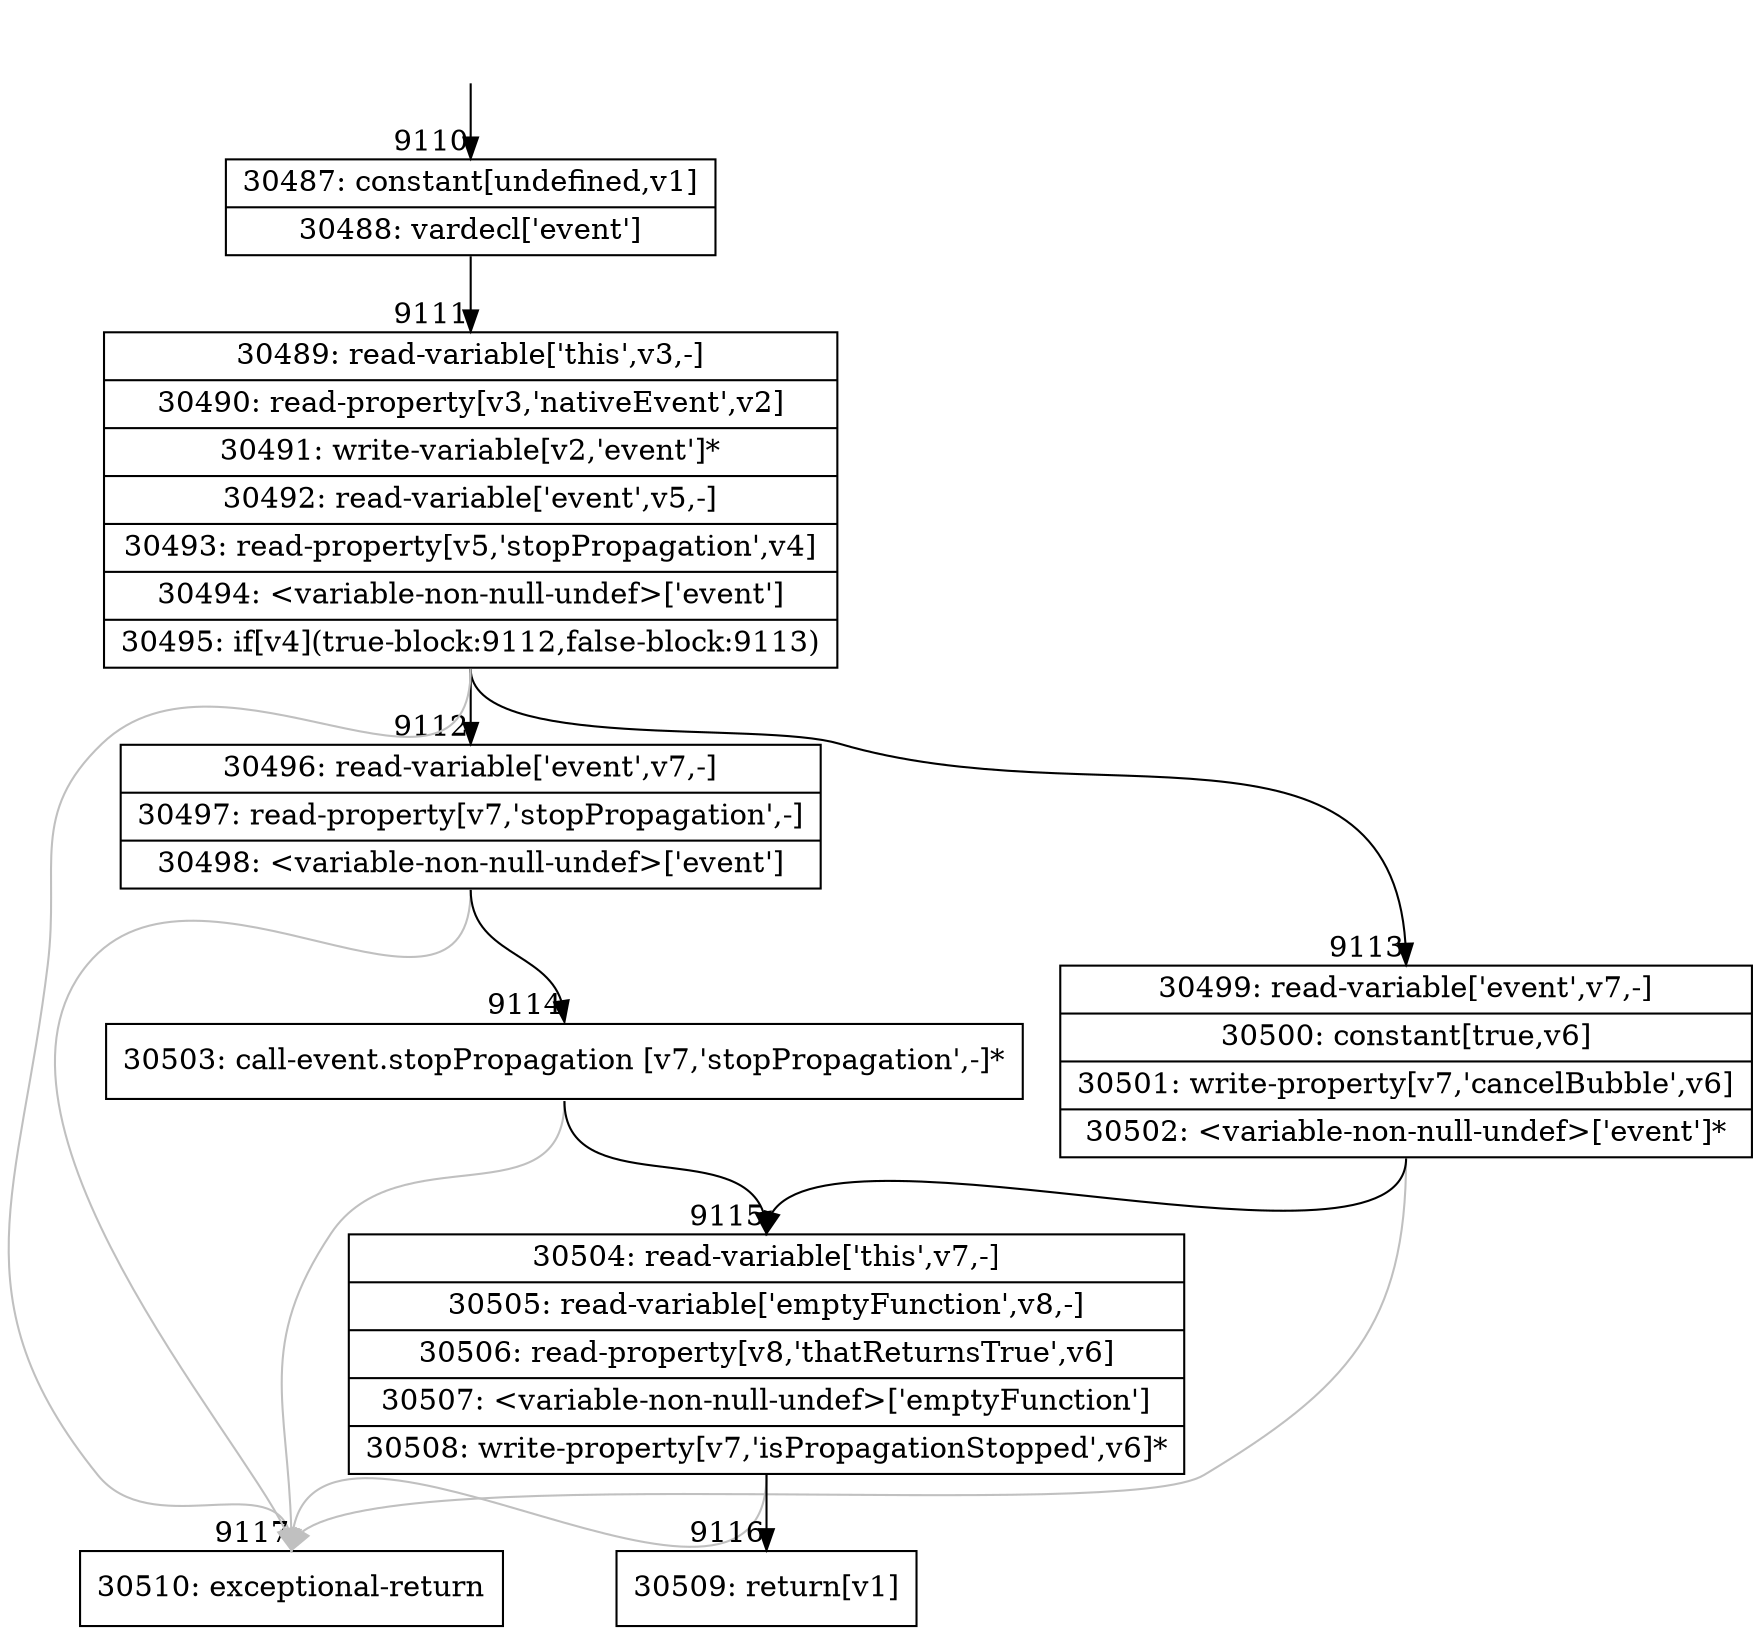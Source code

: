 digraph {
rankdir="TD"
BB_entry658[shape=none,label=""];
BB_entry658 -> BB9110 [tailport=s, headport=n, headlabel="    9110"]
BB9110 [shape=record label="{30487: constant[undefined,v1]|30488: vardecl['event']}" ] 
BB9110 -> BB9111 [tailport=s, headport=n, headlabel="      9111"]
BB9111 [shape=record label="{30489: read-variable['this',v3,-]|30490: read-property[v3,'nativeEvent',v2]|30491: write-variable[v2,'event']*|30492: read-variable['event',v5,-]|30493: read-property[v5,'stopPropagation',v4]|30494: \<variable-non-null-undef\>['event']|30495: if[v4](true-block:9112,false-block:9113)}" ] 
BB9111 -> BB9112 [tailport=s, headport=n, headlabel="      9112"]
BB9111 -> BB9113 [tailport=s, headport=n, headlabel="      9113"]
BB9111 -> BB9117 [tailport=s, headport=n, color=gray, headlabel="      9117"]
BB9112 [shape=record label="{30496: read-variable['event',v7,-]|30497: read-property[v7,'stopPropagation',-]|30498: \<variable-non-null-undef\>['event']}" ] 
BB9112 -> BB9114 [tailport=s, headport=n, headlabel="      9114"]
BB9112 -> BB9117 [tailport=s, headport=n, color=gray]
BB9113 [shape=record label="{30499: read-variable['event',v7,-]|30500: constant[true,v6]|30501: write-property[v7,'cancelBubble',v6]|30502: \<variable-non-null-undef\>['event']*}" ] 
BB9113 -> BB9115 [tailport=s, headport=n, headlabel="      9115"]
BB9113 -> BB9117 [tailport=s, headport=n, color=gray]
BB9114 [shape=record label="{30503: call-event.stopPropagation [v7,'stopPropagation',-]*}" ] 
BB9114 -> BB9115 [tailport=s, headport=n]
BB9114 -> BB9117 [tailport=s, headport=n, color=gray]
BB9115 [shape=record label="{30504: read-variable['this',v7,-]|30505: read-variable['emptyFunction',v8,-]|30506: read-property[v8,'thatReturnsTrue',v6]|30507: \<variable-non-null-undef\>['emptyFunction']|30508: write-property[v7,'isPropagationStopped',v6]*}" ] 
BB9115 -> BB9116 [tailport=s, headport=n, headlabel="      9116"]
BB9115 -> BB9117 [tailport=s, headport=n, color=gray]
BB9116 [shape=record label="{30509: return[v1]}" ] 
BB9117 [shape=record label="{30510: exceptional-return}" ] 
//#$~ 16065
}

